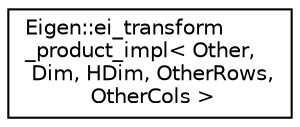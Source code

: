 digraph "Graphical Class Hierarchy"
{
  edge [fontname="Helvetica",fontsize="10",labelfontname="Helvetica",labelfontsize="10"];
  node [fontname="Helvetica",fontsize="10",shape=record];
  rankdir="LR";
  Node1 [label="Eigen::ei_transform\l_product_impl\< Other,\l Dim, HDim, OtherRows,\l OtherCols \>",height=0.2,width=0.4,color="black", fillcolor="white", style="filled",URL="$struct_eigen_1_1ei__transform__product__impl.html"];
}

